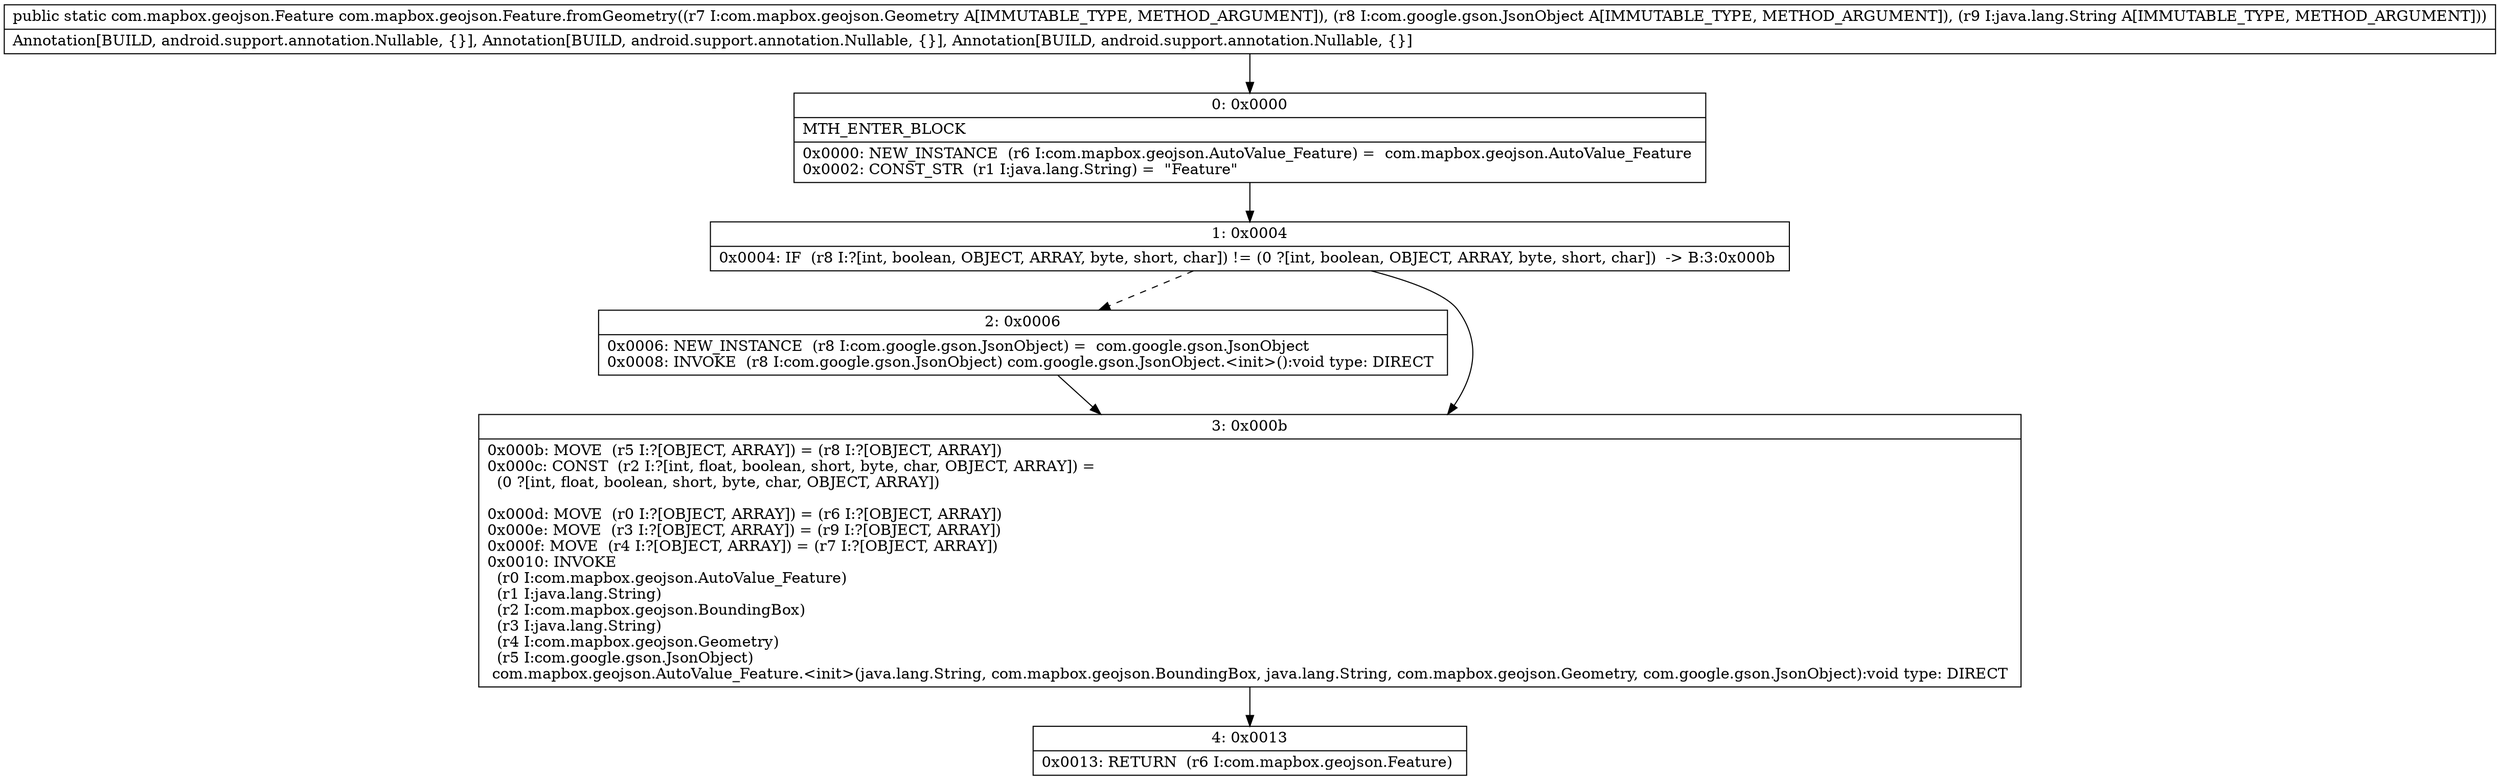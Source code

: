 digraph "CFG forcom.mapbox.geojson.Feature.fromGeometry(Lcom\/mapbox\/geojson\/Geometry;Lcom\/google\/gson\/JsonObject;Ljava\/lang\/String;)Lcom\/mapbox\/geojson\/Feature;" {
Node_0 [shape=record,label="{0\:\ 0x0000|MTH_ENTER_BLOCK\l|0x0000: NEW_INSTANCE  (r6 I:com.mapbox.geojson.AutoValue_Feature) =  com.mapbox.geojson.AutoValue_Feature \l0x0002: CONST_STR  (r1 I:java.lang.String) =  \"Feature\" \l}"];
Node_1 [shape=record,label="{1\:\ 0x0004|0x0004: IF  (r8 I:?[int, boolean, OBJECT, ARRAY, byte, short, char]) != (0 ?[int, boolean, OBJECT, ARRAY, byte, short, char])  \-\> B:3:0x000b \l}"];
Node_2 [shape=record,label="{2\:\ 0x0006|0x0006: NEW_INSTANCE  (r8 I:com.google.gson.JsonObject) =  com.google.gson.JsonObject \l0x0008: INVOKE  (r8 I:com.google.gson.JsonObject) com.google.gson.JsonObject.\<init\>():void type: DIRECT \l}"];
Node_3 [shape=record,label="{3\:\ 0x000b|0x000b: MOVE  (r5 I:?[OBJECT, ARRAY]) = (r8 I:?[OBJECT, ARRAY]) \l0x000c: CONST  (r2 I:?[int, float, boolean, short, byte, char, OBJECT, ARRAY]) = \l  (0 ?[int, float, boolean, short, byte, char, OBJECT, ARRAY])\l \l0x000d: MOVE  (r0 I:?[OBJECT, ARRAY]) = (r6 I:?[OBJECT, ARRAY]) \l0x000e: MOVE  (r3 I:?[OBJECT, ARRAY]) = (r9 I:?[OBJECT, ARRAY]) \l0x000f: MOVE  (r4 I:?[OBJECT, ARRAY]) = (r7 I:?[OBJECT, ARRAY]) \l0x0010: INVOKE  \l  (r0 I:com.mapbox.geojson.AutoValue_Feature)\l  (r1 I:java.lang.String)\l  (r2 I:com.mapbox.geojson.BoundingBox)\l  (r3 I:java.lang.String)\l  (r4 I:com.mapbox.geojson.Geometry)\l  (r5 I:com.google.gson.JsonObject)\l com.mapbox.geojson.AutoValue_Feature.\<init\>(java.lang.String, com.mapbox.geojson.BoundingBox, java.lang.String, com.mapbox.geojson.Geometry, com.google.gson.JsonObject):void type: DIRECT \l}"];
Node_4 [shape=record,label="{4\:\ 0x0013|0x0013: RETURN  (r6 I:com.mapbox.geojson.Feature) \l}"];
MethodNode[shape=record,label="{public static com.mapbox.geojson.Feature com.mapbox.geojson.Feature.fromGeometry((r7 I:com.mapbox.geojson.Geometry A[IMMUTABLE_TYPE, METHOD_ARGUMENT]), (r8 I:com.google.gson.JsonObject A[IMMUTABLE_TYPE, METHOD_ARGUMENT]), (r9 I:java.lang.String A[IMMUTABLE_TYPE, METHOD_ARGUMENT]))  | Annotation[BUILD, android.support.annotation.Nullable, \{\}], Annotation[BUILD, android.support.annotation.Nullable, \{\}], Annotation[BUILD, android.support.annotation.Nullable, \{\}]\l}"];
MethodNode -> Node_0;
Node_0 -> Node_1;
Node_1 -> Node_2[style=dashed];
Node_1 -> Node_3;
Node_2 -> Node_3;
Node_3 -> Node_4;
}

